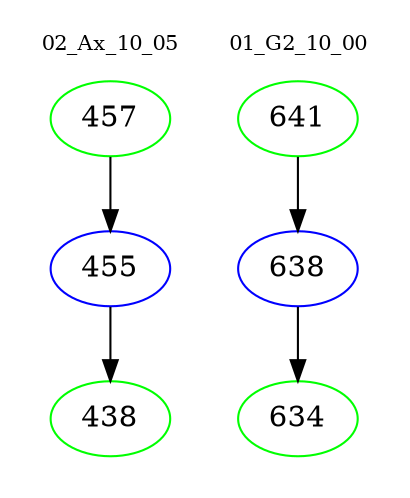 digraph{
subgraph cluster_0 {
color = white
label = "02_Ax_10_05";
fontsize=10;
T0_457 [label="457", color="green"]
T0_457 -> T0_455 [color="black"]
T0_455 [label="455", color="blue"]
T0_455 -> T0_438 [color="black"]
T0_438 [label="438", color="green"]
}
subgraph cluster_1 {
color = white
label = "01_G2_10_00";
fontsize=10;
T1_641 [label="641", color="green"]
T1_641 -> T1_638 [color="black"]
T1_638 [label="638", color="blue"]
T1_638 -> T1_634 [color="black"]
T1_634 [label="634", color="green"]
}
}
